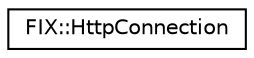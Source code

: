 digraph "Graphical Class Hierarchy"
{
  edge [fontname="Helvetica",fontsize="10",labelfontname="Helvetica",labelfontsize="10"];
  node [fontname="Helvetica",fontsize="10",shape=record];
  rankdir="LR";
  Node0 [label="FIX::HttpConnection",height=0.2,width=0.4,color="black", fillcolor="white", style="filled",URL="$class_f_i_x_1_1_http_connection.html",tooltip="Encapsulates a HTTP socket file descriptor. "];
}
